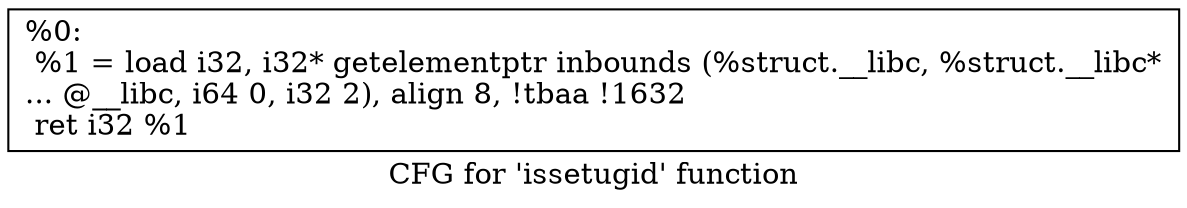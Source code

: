 digraph "CFG for 'issetugid' function" {
	label="CFG for 'issetugid' function";

	Node0x16e1750 [shape=record,label="{%0:\l  %1 = load i32, i32* getelementptr inbounds (%struct.__libc, %struct.__libc*\l... @__libc, i64 0, i32 2), align 8, !tbaa !1632\l  ret i32 %1\l}"];
}

